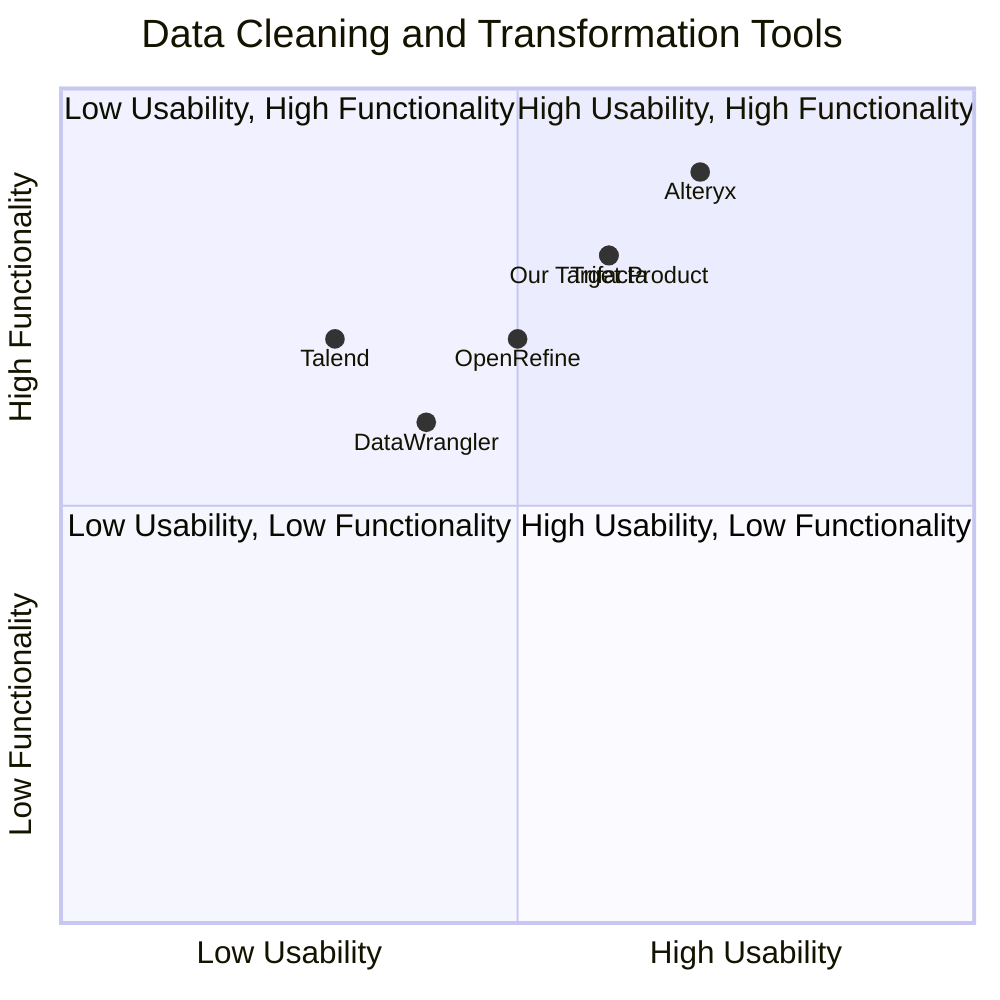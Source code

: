 quadrantChart
    title Data Cleaning and Transformation Tools
    x-axis Low Usability --> High Usability
    y-axis Low Functionality --> High Functionality
    quadrant-1 High Usability, High Functionality
    quadrant-2 Low Usability, High Functionality
    quadrant-3 Low Usability, Low Functionality
    quadrant-4 High Usability, Low Functionality
    "DataWrangler": [0.4, 0.6]
    "OpenRefine": [0.5, 0.7]
    "Trifacta": [0.6, 0.8]
    "Talend": [0.3, 0.7]
    "Alteryx": [0.7, 0.9]
    "Our Target Product": [0.6, 0.8]